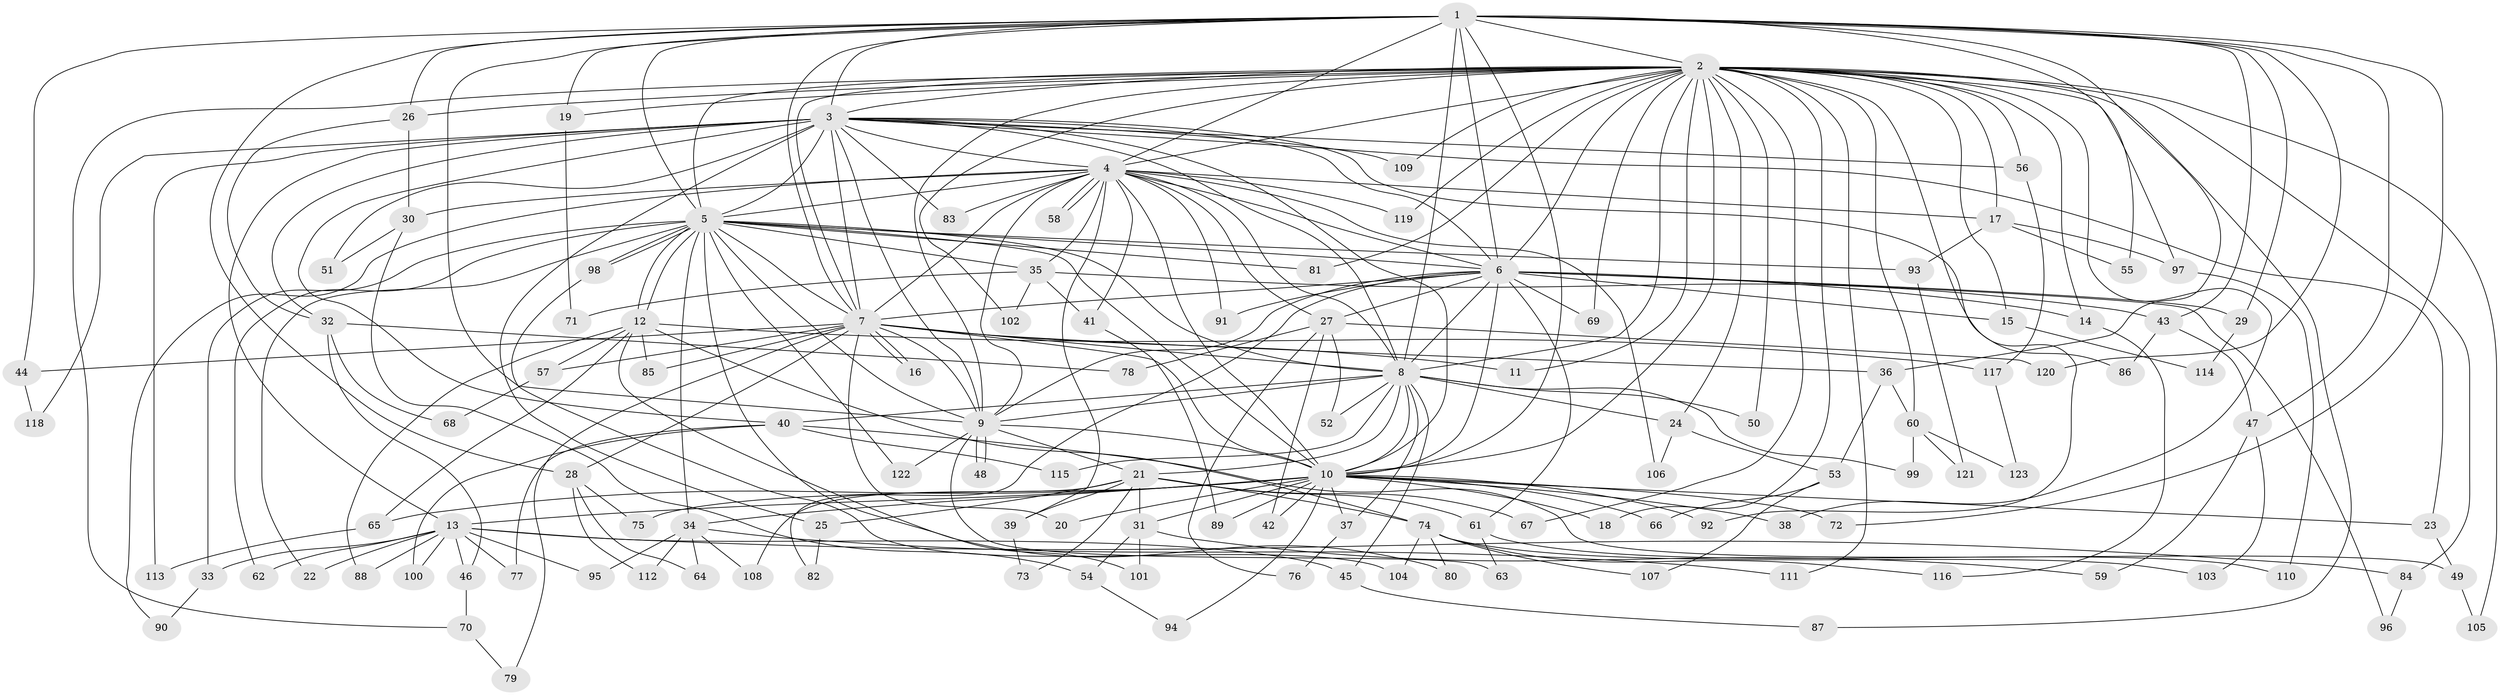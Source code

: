 // coarse degree distribution, {20: 0.011627906976744186, 19: 0.011627906976744186, 44: 0.011627906976744186, 2: 0.5348837209302325, 7: 0.011627906976744186, 1: 0.09302325581395349, 8: 0.011627906976744186, 4: 0.06976744186046512, 6: 0.03488372093023256, 3: 0.11627906976744186, 5: 0.06976744186046512, 13: 0.011627906976744186, 9: 0.011627906976744186}
// Generated by graph-tools (version 1.1) at 2025/49/03/04/25 21:49:58]
// undirected, 123 vertices, 271 edges
graph export_dot {
graph [start="1"]
  node [color=gray90,style=filled];
  1;
  2;
  3;
  4;
  5;
  6;
  7;
  8;
  9;
  10;
  11;
  12;
  13;
  14;
  15;
  16;
  17;
  18;
  19;
  20;
  21;
  22;
  23;
  24;
  25;
  26;
  27;
  28;
  29;
  30;
  31;
  32;
  33;
  34;
  35;
  36;
  37;
  38;
  39;
  40;
  41;
  42;
  43;
  44;
  45;
  46;
  47;
  48;
  49;
  50;
  51;
  52;
  53;
  54;
  55;
  56;
  57;
  58;
  59;
  60;
  61;
  62;
  63;
  64;
  65;
  66;
  67;
  68;
  69;
  70;
  71;
  72;
  73;
  74;
  75;
  76;
  77;
  78;
  79;
  80;
  81;
  82;
  83;
  84;
  85;
  86;
  87;
  88;
  89;
  90;
  91;
  92;
  93;
  94;
  95;
  96;
  97;
  98;
  99;
  100;
  101;
  102;
  103;
  104;
  105;
  106;
  107;
  108;
  109;
  110;
  111;
  112;
  113;
  114;
  115;
  116;
  117;
  118;
  119;
  120;
  121;
  122;
  123;
  1 -- 2;
  1 -- 3;
  1 -- 4;
  1 -- 5;
  1 -- 6;
  1 -- 7;
  1 -- 8;
  1 -- 9;
  1 -- 10;
  1 -- 19;
  1 -- 26;
  1 -- 28;
  1 -- 29;
  1 -- 36;
  1 -- 43;
  1 -- 44;
  1 -- 47;
  1 -- 55;
  1 -- 72;
  1 -- 120;
  2 -- 3;
  2 -- 4;
  2 -- 5;
  2 -- 6;
  2 -- 7;
  2 -- 8;
  2 -- 9;
  2 -- 10;
  2 -- 11;
  2 -- 14;
  2 -- 15;
  2 -- 17;
  2 -- 18;
  2 -- 19;
  2 -- 24;
  2 -- 26;
  2 -- 38;
  2 -- 50;
  2 -- 56;
  2 -- 60;
  2 -- 67;
  2 -- 69;
  2 -- 70;
  2 -- 81;
  2 -- 84;
  2 -- 87;
  2 -- 92;
  2 -- 97;
  2 -- 102;
  2 -- 105;
  2 -- 109;
  2 -- 111;
  2 -- 119;
  3 -- 4;
  3 -- 5;
  3 -- 6;
  3 -- 7;
  3 -- 8;
  3 -- 9;
  3 -- 10;
  3 -- 13;
  3 -- 23;
  3 -- 25;
  3 -- 32;
  3 -- 40;
  3 -- 51;
  3 -- 56;
  3 -- 83;
  3 -- 86;
  3 -- 109;
  3 -- 113;
  3 -- 118;
  4 -- 5;
  4 -- 6;
  4 -- 7;
  4 -- 8;
  4 -- 9;
  4 -- 10;
  4 -- 17;
  4 -- 27;
  4 -- 30;
  4 -- 35;
  4 -- 39;
  4 -- 41;
  4 -- 58;
  4 -- 58;
  4 -- 83;
  4 -- 90;
  4 -- 91;
  4 -- 106;
  4 -- 119;
  5 -- 6;
  5 -- 7;
  5 -- 8;
  5 -- 9;
  5 -- 10;
  5 -- 12;
  5 -- 12;
  5 -- 22;
  5 -- 33;
  5 -- 34;
  5 -- 35;
  5 -- 62;
  5 -- 81;
  5 -- 93;
  5 -- 98;
  5 -- 98;
  5 -- 101;
  5 -- 122;
  6 -- 7;
  6 -- 8;
  6 -- 9;
  6 -- 10;
  6 -- 14;
  6 -- 15;
  6 -- 27;
  6 -- 29;
  6 -- 61;
  6 -- 69;
  6 -- 82;
  6 -- 91;
  6 -- 96;
  7 -- 8;
  7 -- 9;
  7 -- 10;
  7 -- 11;
  7 -- 16;
  7 -- 16;
  7 -- 20;
  7 -- 28;
  7 -- 36;
  7 -- 44;
  7 -- 57;
  7 -- 79;
  7 -- 85;
  8 -- 9;
  8 -- 10;
  8 -- 21;
  8 -- 24;
  8 -- 37;
  8 -- 40;
  8 -- 45;
  8 -- 50;
  8 -- 52;
  8 -- 99;
  8 -- 115;
  9 -- 10;
  9 -- 21;
  9 -- 48;
  9 -- 48;
  9 -- 63;
  9 -- 122;
  10 -- 13;
  10 -- 18;
  10 -- 20;
  10 -- 23;
  10 -- 31;
  10 -- 34;
  10 -- 37;
  10 -- 38;
  10 -- 42;
  10 -- 65;
  10 -- 66;
  10 -- 72;
  10 -- 75;
  10 -- 89;
  10 -- 92;
  10 -- 94;
  12 -- 57;
  12 -- 65;
  12 -- 74;
  12 -- 80;
  12 -- 85;
  12 -- 88;
  12 -- 117;
  13 -- 22;
  13 -- 33;
  13 -- 45;
  13 -- 46;
  13 -- 62;
  13 -- 77;
  13 -- 84;
  13 -- 88;
  13 -- 95;
  13 -- 100;
  14 -- 116;
  15 -- 114;
  17 -- 55;
  17 -- 93;
  17 -- 97;
  19 -- 71;
  21 -- 25;
  21 -- 31;
  21 -- 39;
  21 -- 61;
  21 -- 67;
  21 -- 73;
  21 -- 74;
  21 -- 108;
  23 -- 49;
  24 -- 53;
  24 -- 106;
  25 -- 82;
  26 -- 30;
  26 -- 32;
  27 -- 42;
  27 -- 52;
  27 -- 76;
  27 -- 78;
  27 -- 120;
  28 -- 64;
  28 -- 75;
  28 -- 112;
  29 -- 114;
  30 -- 51;
  30 -- 54;
  31 -- 54;
  31 -- 59;
  31 -- 101;
  32 -- 46;
  32 -- 68;
  32 -- 78;
  33 -- 90;
  34 -- 64;
  34 -- 95;
  34 -- 108;
  34 -- 111;
  34 -- 112;
  35 -- 41;
  35 -- 43;
  35 -- 71;
  35 -- 102;
  36 -- 53;
  36 -- 60;
  37 -- 76;
  39 -- 73;
  40 -- 49;
  40 -- 77;
  40 -- 100;
  40 -- 115;
  41 -- 89;
  43 -- 47;
  43 -- 86;
  44 -- 118;
  45 -- 87;
  46 -- 70;
  47 -- 59;
  47 -- 103;
  49 -- 105;
  53 -- 66;
  53 -- 107;
  54 -- 94;
  56 -- 117;
  57 -- 68;
  60 -- 99;
  60 -- 121;
  60 -- 123;
  61 -- 63;
  61 -- 110;
  65 -- 113;
  70 -- 79;
  74 -- 80;
  74 -- 103;
  74 -- 104;
  74 -- 107;
  74 -- 116;
  84 -- 96;
  93 -- 121;
  97 -- 110;
  98 -- 104;
  117 -- 123;
}
